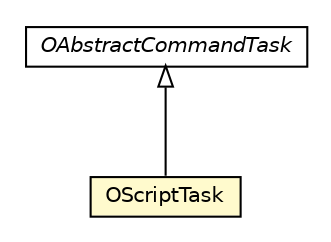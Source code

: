 #!/usr/local/bin/dot
#
# Class diagram 
# Generated by UMLGraph version R5_6-24-gf6e263 (http://www.umlgraph.org/)
#

digraph G {
	edge [fontname="Helvetica",fontsize=10,labelfontname="Helvetica",labelfontsize=10];
	node [fontname="Helvetica",fontsize=10,shape=plaintext];
	nodesep=0.25;
	ranksep=0.5;
	// com.orientechnologies.orient.server.distributed.task.OAbstractCommandTask
	c3602642 [label=<<table title="com.orientechnologies.orient.server.distributed.task.OAbstractCommandTask" border="0" cellborder="1" cellspacing="0" cellpadding="2" port="p" href="../../task/OAbstractCommandTask.html">
		<tr><td><table border="0" cellspacing="0" cellpadding="1">
<tr><td align="center" balign="center"><font face="Helvetica-Oblique"> OAbstractCommandTask </font></td></tr>
		</table></td></tr>
		</table>>, URL="../../task/OAbstractCommandTask.html", fontname="Helvetica", fontcolor="black", fontsize=10.0];
	// com.orientechnologies.orient.server.distributed.impl.task.OScriptTask
	c3602916 [label=<<table title="com.orientechnologies.orient.server.distributed.impl.task.OScriptTask" border="0" cellborder="1" cellspacing="0" cellpadding="2" port="p" bgcolor="lemonChiffon" href="./OScriptTask.html">
		<tr><td><table border="0" cellspacing="0" cellpadding="1">
<tr><td align="center" balign="center"> OScriptTask </td></tr>
		</table></td></tr>
		</table>>, URL="./OScriptTask.html", fontname="Helvetica", fontcolor="black", fontsize=10.0];
	//com.orientechnologies.orient.server.distributed.impl.task.OScriptTask extends com.orientechnologies.orient.server.distributed.task.OAbstractCommandTask
	c3602642:p -> c3602916:p [dir=back,arrowtail=empty];
}

